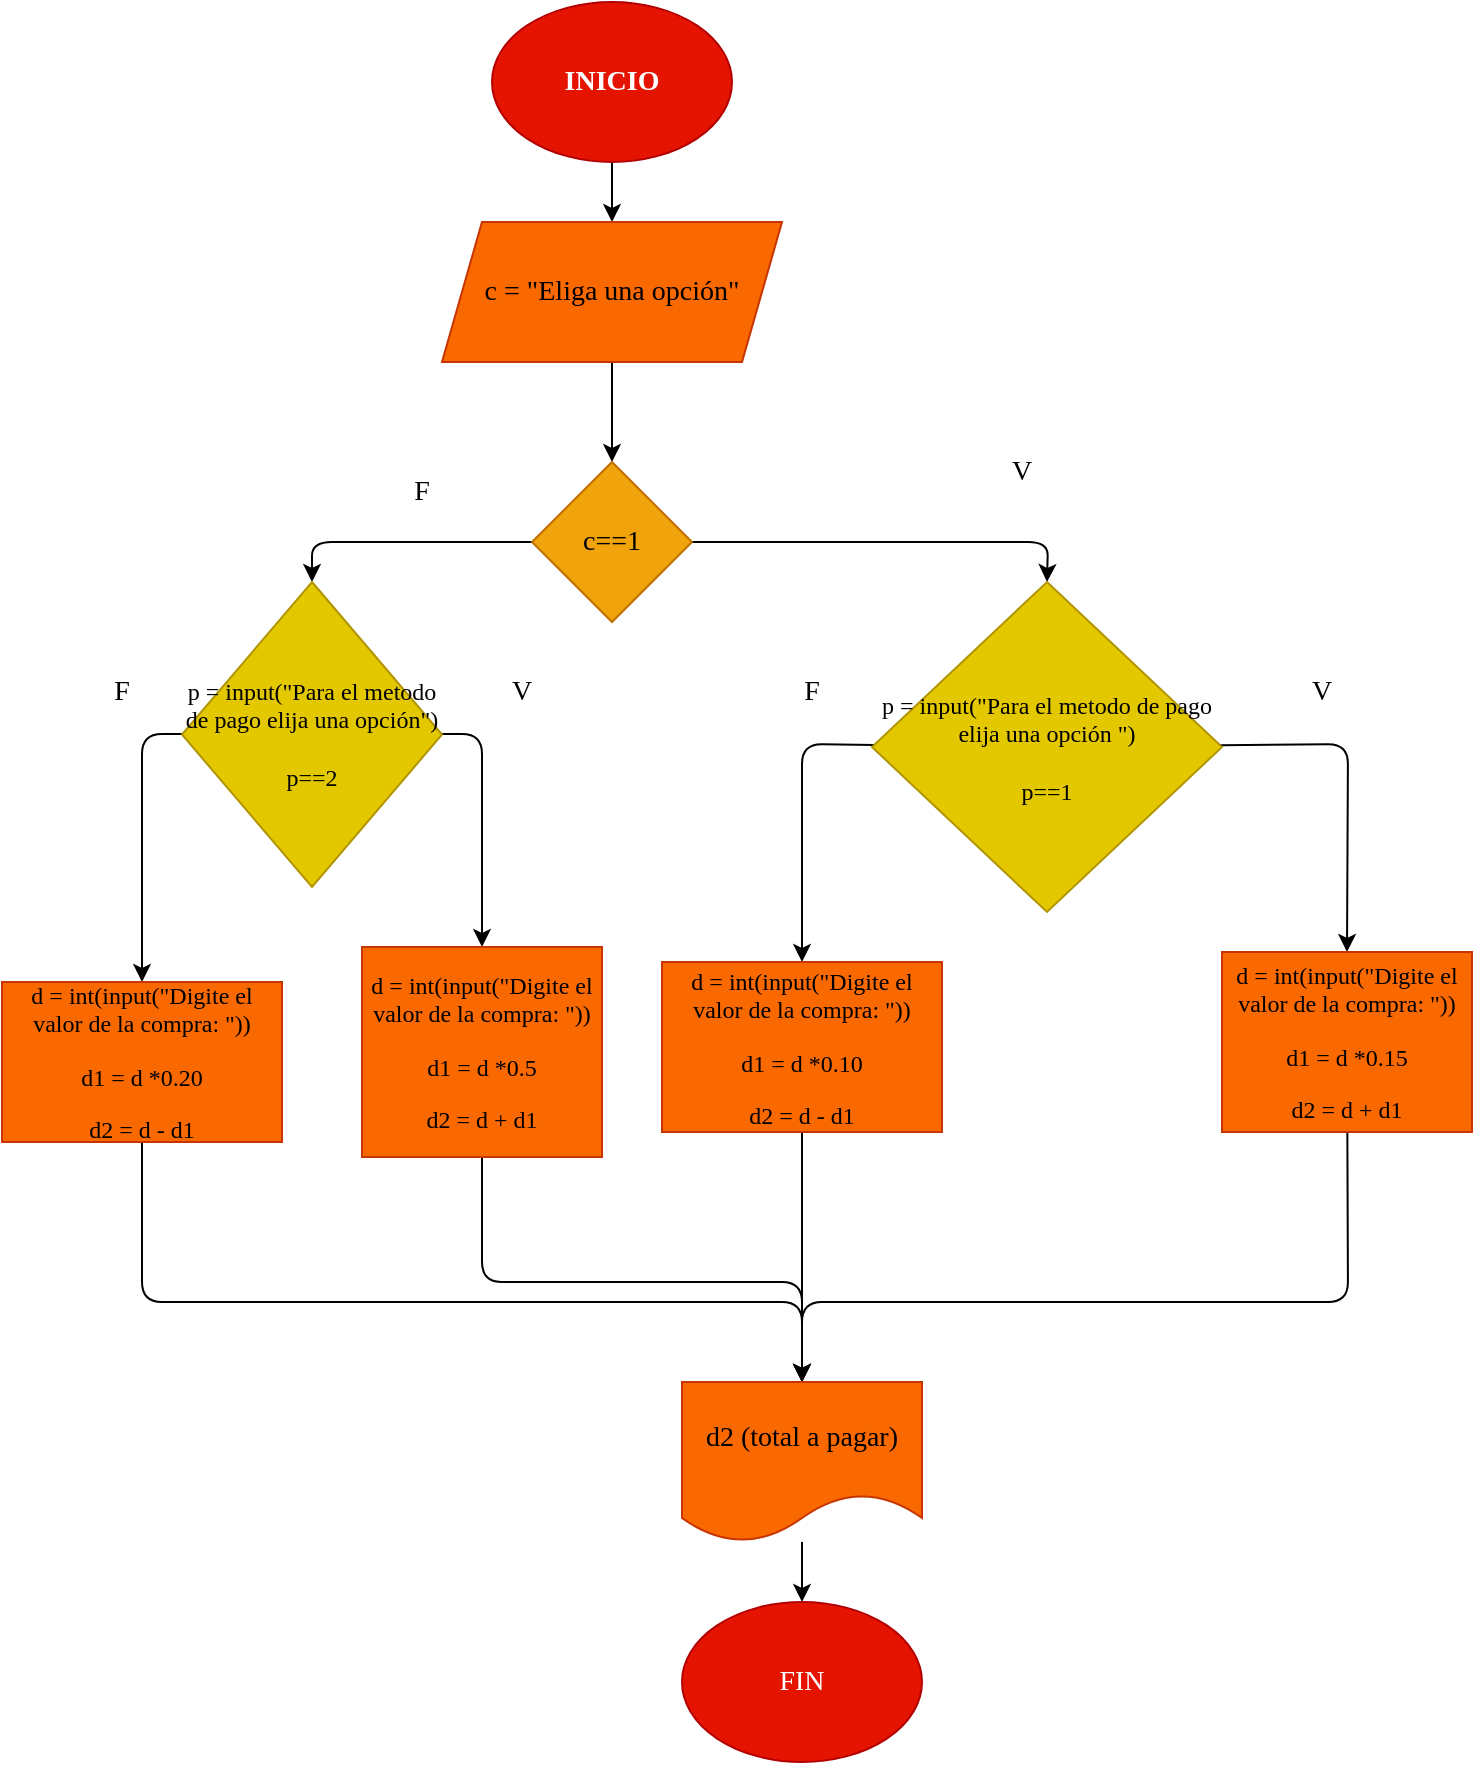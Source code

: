 <mxfile>
    <diagram id="WVAdB-3GVrDXzXhz0tCR" name="Página-1">
        <mxGraphModel dx="1421" dy="454" grid="1" gridSize="10" guides="1" tooltips="1" connect="1" arrows="1" fold="1" page="1" pageScale="1" pageWidth="827" pageHeight="1169" math="0" shadow="0">
            <root>
                <mxCell id="0"/>
                <mxCell id="1" parent="0"/>
                <mxCell id="4" value="" style="edgeStyle=none;html=1;fontFamily=Comic Sans MS;fontSize=14;" parent="1" source="2" target="3" edge="1">
                    <mxGeometry relative="1" as="geometry"/>
                </mxCell>
                <mxCell id="2" value="INICIO" style="ellipse;whiteSpace=wrap;html=1;fillColor=#e51400;fontColor=#ffffff;strokeColor=#B20000;fontFamily=Comic Sans MS;fontSize=14;fontStyle=1" parent="1" vertex="1">
                    <mxGeometry x="225" y="30" width="120" height="80" as="geometry"/>
                </mxCell>
                <mxCell id="6" value="" style="edgeStyle=none;html=1;fontFamily=Comic Sans MS;fontSize=14;" parent="1" source="3" target="5" edge="1">
                    <mxGeometry relative="1" as="geometry"/>
                </mxCell>
                <mxCell id="3" value="c = &quot;Eliga una opción&quot;" style="shape=parallelogram;perimeter=parallelogramPerimeter;whiteSpace=wrap;html=1;fixedSize=1;fontFamily=Comic Sans MS;fontSize=14;fillColor=#fa6800;fontColor=#000000;strokeColor=#C73500;" parent="1" vertex="1">
                    <mxGeometry x="200" y="140" width="170" height="70" as="geometry"/>
                </mxCell>
                <mxCell id="19" style="edgeStyle=none;html=1;entryX=0.5;entryY=0;entryDx=0;entryDy=0;fontFamily=Comic Sans MS;fontSize=14;" parent="1" source="5" target="8" edge="1">
                    <mxGeometry relative="1" as="geometry">
                        <Array as="points">
                            <mxPoint x="135" y="300"/>
                        </Array>
                    </mxGeometry>
                </mxCell>
                <mxCell id="20" style="edgeStyle=none;html=1;entryX=0.5;entryY=0;entryDx=0;entryDy=0;fontFamily=Comic Sans MS;fontSize=14;" parent="1" source="5" target="7" edge="1">
                    <mxGeometry relative="1" as="geometry">
                        <Array as="points">
                            <mxPoint x="503" y="300"/>
                        </Array>
                    </mxGeometry>
                </mxCell>
                <mxCell id="5" value="c==1" style="rhombus;whiteSpace=wrap;html=1;fontFamily=Comic Sans MS;fontSize=14;fillColor=#f0a30a;fontColor=#000000;strokeColor=#BD7000;" parent="1" vertex="1">
                    <mxGeometry x="245" y="260" width="80" height="80" as="geometry"/>
                </mxCell>
                <mxCell id="21" style="edgeStyle=none;html=1;entryX=0.5;entryY=0;entryDx=0;entryDy=0;fontFamily=Comic Sans MS;fontSize=14;" parent="1" source="7" target="10" edge="1">
                    <mxGeometry relative="1" as="geometry">
                        <Array as="points">
                            <mxPoint x="380" y="401"/>
                        </Array>
                    </mxGeometry>
                </mxCell>
                <mxCell id="22" style="edgeStyle=none;html=1;entryX=0.5;entryY=0;entryDx=0;entryDy=0;fontFamily=Comic Sans MS;fontSize=14;" parent="1" source="7" target="9" edge="1">
                    <mxGeometry relative="1" as="geometry">
                        <Array as="points">
                            <mxPoint x="653" y="401"/>
                        </Array>
                    </mxGeometry>
                </mxCell>
                <mxCell id="7" value="&lt;span class=&quot;selectable-text copyable-text&quot; style=&quot;font-size: 12px&quot;&gt;p = input(&quot;Para el metodo de pago elija una opción&amp;nbsp;&quot;)&lt;br&gt;&lt;br&gt;p==1&lt;br&gt;&lt;/span&gt;" style="rhombus;whiteSpace=wrap;html=1;fontFamily=Comic Sans MS;fontSize=12;fillColor=#e3c800;fontColor=#000000;strokeColor=#B09500;" parent="1" vertex="1">
                    <mxGeometry x="415" y="320" width="175" height="165" as="geometry"/>
                </mxCell>
                <mxCell id="23" style="edgeStyle=none;html=1;entryX=0.5;entryY=0;entryDx=0;entryDy=0;fontFamily=Comic Sans MS;fontSize=14;" parent="1" source="8" target="11" edge="1">
                    <mxGeometry relative="1" as="geometry">
                        <Array as="points">
                            <mxPoint x="220" y="396"/>
                        </Array>
                    </mxGeometry>
                </mxCell>
                <mxCell id="24" style="edgeStyle=none;html=1;entryX=0.5;entryY=0;entryDx=0;entryDy=0;fontFamily=Comic Sans MS;fontSize=14;" parent="1" source="8" target="12" edge="1">
                    <mxGeometry relative="1" as="geometry">
                        <Array as="points">
                            <mxPoint x="50" y="396"/>
                        </Array>
                    </mxGeometry>
                </mxCell>
                <mxCell id="8" value="&lt;span class=&quot;selectable-text copyable-text&quot; style=&quot;font-size: 12px&quot;&gt;p = input(&quot;Para el metodo de pago elija una opción&quot;)&lt;br&gt;&lt;br&gt;p==2&lt;br&gt;&lt;/span&gt;" style="rhombus;whiteSpace=wrap;html=1;fontFamily=Comic Sans MS;fontSize=12;fillColor=#e3c800;fontColor=#000000;strokeColor=#B09500;" parent="1" vertex="1">
                    <mxGeometry x="70" y="320" width="130" height="152.5" as="geometry"/>
                </mxCell>
                <mxCell id="17" style="edgeStyle=none;html=1;fontFamily=Comic Sans MS;fontSize=14;entryX=0.5;entryY=0;entryDx=0;entryDy=0;" parent="1" source="9" target="13" edge="1">
                    <mxGeometry relative="1" as="geometry">
                        <mxPoint x="300" y="690" as="targetPoint"/>
                        <Array as="points">
                            <mxPoint x="653" y="680"/>
                            <mxPoint x="480" y="680"/>
                            <mxPoint x="380" y="680"/>
                        </Array>
                    </mxGeometry>
                </mxCell>
                <mxCell id="9" value="&lt;p class=&quot;selectable-text copyable-text&quot;&gt;&lt;span class=&quot;selectable-text copyable-text&quot;&gt;d = int(input(&quot;Digite el valor de la compra: &quot;))&lt;/span&gt;&lt;/p&gt;&lt;p class=&quot;selectable-text copyable-text&quot;&gt;&lt;span class=&quot;selectable-text copyable-text&quot;&gt;        d1 = d *0.15&lt;/span&gt;&lt;/p&gt;&lt;p class=&quot;selectable-text copyable-text&quot;&gt;&lt;span class=&quot;selectable-text copyable-text&quot;&gt;        d2 = d + d1&lt;/span&gt;&lt;/p&gt;" style="rounded=0;whiteSpace=wrap;html=1;fontFamily=Comic Sans MS;fontSize=12;fillColor=#fa6800;fontColor=#000000;strokeColor=#C73500;" parent="1" vertex="1">
                    <mxGeometry x="590" y="505" width="125" height="90" as="geometry"/>
                </mxCell>
                <mxCell id="16" style="edgeStyle=none;html=1;entryX=0.5;entryY=0;entryDx=0;entryDy=0;fontFamily=Comic Sans MS;fontSize=14;" parent="1" source="10" target="13" edge="1">
                    <mxGeometry relative="1" as="geometry">
                        <Array as="points">
                            <mxPoint x="380" y="660"/>
                        </Array>
                    </mxGeometry>
                </mxCell>
                <mxCell id="10" value="&lt;p class=&quot;selectable-text copyable-text&quot;&gt;&lt;span class=&quot;selectable-text copyable-text&quot;&gt;d = int(input(&quot;Digite el valor de la compra: &quot;))&lt;/span&gt;&lt;/p&gt;&lt;p class=&quot;selectable-text copyable-text&quot;&gt;&lt;span class=&quot;selectable-text copyable-text&quot;&gt;        d1 = d *0.10&lt;/span&gt;&lt;/p&gt;&lt;p class=&quot;selectable-text copyable-text&quot;&gt;&lt;span class=&quot;selectable-text copyable-text&quot;&gt;        d2 = d - d1&lt;/span&gt;&lt;/p&gt;" style="rounded=0;whiteSpace=wrap;html=1;fontFamily=Comic Sans MS;fontSize=12;fillColor=#fa6800;fontColor=#000000;strokeColor=#C73500;" parent="1" vertex="1">
                    <mxGeometry x="310" y="510" width="140" height="85" as="geometry"/>
                </mxCell>
                <mxCell id="15" style="edgeStyle=none;html=1;entryX=0.5;entryY=0;entryDx=0;entryDy=0;fontFamily=Comic Sans MS;fontSize=14;" parent="1" source="11" target="13" edge="1">
                    <mxGeometry relative="1" as="geometry">
                        <Array as="points">
                            <mxPoint x="220" y="670"/>
                            <mxPoint x="380" y="670"/>
                        </Array>
                    </mxGeometry>
                </mxCell>
                <mxCell id="11" value="&lt;p class=&quot;selectable-text copyable-text&quot;&gt;&lt;span class=&quot;selectable-text copyable-text&quot;&gt;d = int(input(&quot;Digite el valor de la compra: &quot;))&lt;/span&gt;&lt;/p&gt;&lt;p class=&quot;selectable-text copyable-text&quot;&gt;&lt;span class=&quot;selectable-text copyable-text&quot;&gt;        d1 = d *0.5&lt;/span&gt;&lt;/p&gt;&lt;p class=&quot;selectable-text copyable-text&quot;&gt;&lt;span class=&quot;selectable-text copyable-text&quot;&gt;        d2 = d + d1&lt;/span&gt;&lt;/p&gt;" style="rounded=0;whiteSpace=wrap;html=1;fontFamily=Comic Sans MS;fontSize=12;fillColor=#fa6800;fontColor=#000000;strokeColor=#C73500;" parent="1" vertex="1">
                    <mxGeometry x="160" y="502.5" width="120" height="105" as="geometry"/>
                </mxCell>
                <mxCell id="14" style="edgeStyle=none;html=1;entryX=0.5;entryY=0;entryDx=0;entryDy=0;fontFamily=Comic Sans MS;fontSize=14;" parent="1" source="12" target="13" edge="1">
                    <mxGeometry relative="1" as="geometry">
                        <Array as="points">
                            <mxPoint x="50" y="680"/>
                            <mxPoint x="380" y="680"/>
                        </Array>
                    </mxGeometry>
                </mxCell>
                <mxCell id="12" value="&lt;p class=&quot;selectable-text copyable-text&quot;&gt;&lt;span class=&quot;selectable-text copyable-text&quot;&gt;d = int(input(&quot;Digite el valor de la compra: &quot;))&lt;/span&gt;&lt;/p&gt;&lt;p class=&quot;selectable-text copyable-text&quot;&gt;&lt;span class=&quot;selectable-text copyable-text&quot;&gt;        d1 = d *0.20&lt;/span&gt;&lt;/p&gt;&lt;p class=&quot;selectable-text copyable-text&quot;&gt;&lt;span class=&quot;selectable-text copyable-text&quot;&gt;        d2 = d - d1&lt;/span&gt;&lt;/p&gt;" style="rounded=0;whiteSpace=wrap;html=1;fontFamily=Comic Sans MS;fontSize=12;fillColor=#fa6800;fontColor=#000000;strokeColor=#C73500;" parent="1" vertex="1">
                    <mxGeometry x="-20" y="520" width="140" height="80" as="geometry"/>
                </mxCell>
                <mxCell id="27" value="" style="edgeStyle=none;html=1;fontFamily=Comic Sans MS;fontSize=14;" parent="1" source="13" target="18" edge="1">
                    <mxGeometry relative="1" as="geometry"/>
                </mxCell>
                <mxCell id="13" value="d2 (total a pagar)" style="shape=document;whiteSpace=wrap;html=1;boundedLbl=1;fontFamily=Comic Sans MS;fontSize=14;fillColor=#fa6800;fontColor=#000000;strokeColor=#C73500;" parent="1" vertex="1">
                    <mxGeometry x="320" y="720" width="120" height="80" as="geometry"/>
                </mxCell>
                <mxCell id="18" value="FIN" style="ellipse;whiteSpace=wrap;html=1;fontFamily=Comic Sans MS;fontSize=14;fillColor=#e51400;fontColor=#ffffff;strokeColor=#B20000;" parent="1" vertex="1">
                    <mxGeometry x="320" y="830" width="120" height="80" as="geometry"/>
                </mxCell>
                <mxCell id="25" value="F" style="text;html=1;strokeColor=none;fillColor=none;align=center;verticalAlign=middle;whiteSpace=wrap;rounded=0;fontFamily=Comic Sans MS;fontSize=14;" parent="1" vertex="1">
                    <mxGeometry x="160" y="260" width="60" height="30" as="geometry"/>
                </mxCell>
                <mxCell id="28" value="V" style="text;html=1;strokeColor=none;fillColor=none;align=center;verticalAlign=middle;whiteSpace=wrap;rounded=0;fontFamily=Comic Sans MS;fontSize=14;" parent="1" vertex="1">
                    <mxGeometry x="460" y="250" width="60" height="30" as="geometry"/>
                </mxCell>
                <mxCell id="29" value="F" style="text;html=1;strokeColor=none;fillColor=none;align=center;verticalAlign=middle;whiteSpace=wrap;rounded=0;fontFamily=Comic Sans MS;fontSize=14;" parent="1" vertex="1">
                    <mxGeometry x="10" y="360" width="60" height="30" as="geometry"/>
                </mxCell>
                <mxCell id="30" value="V" style="text;html=1;strokeColor=none;fillColor=none;align=center;verticalAlign=middle;whiteSpace=wrap;rounded=0;fontFamily=Comic Sans MS;fontSize=14;" parent="1" vertex="1">
                    <mxGeometry x="210" y="360" width="60" height="30" as="geometry"/>
                </mxCell>
                <mxCell id="31" value="F" style="text;html=1;strokeColor=none;fillColor=none;align=center;verticalAlign=middle;whiteSpace=wrap;rounded=0;fontFamily=Comic Sans MS;fontSize=14;" parent="1" vertex="1">
                    <mxGeometry x="355" y="360" width="60" height="30" as="geometry"/>
                </mxCell>
                <mxCell id="32" value="V" style="text;html=1;strokeColor=none;fillColor=none;align=center;verticalAlign=middle;whiteSpace=wrap;rounded=0;fontFamily=Comic Sans MS;fontSize=14;" parent="1" vertex="1">
                    <mxGeometry x="610" y="360" width="60" height="30" as="geometry"/>
                </mxCell>
            </root>
        </mxGraphModel>
    </diagram>
</mxfile>